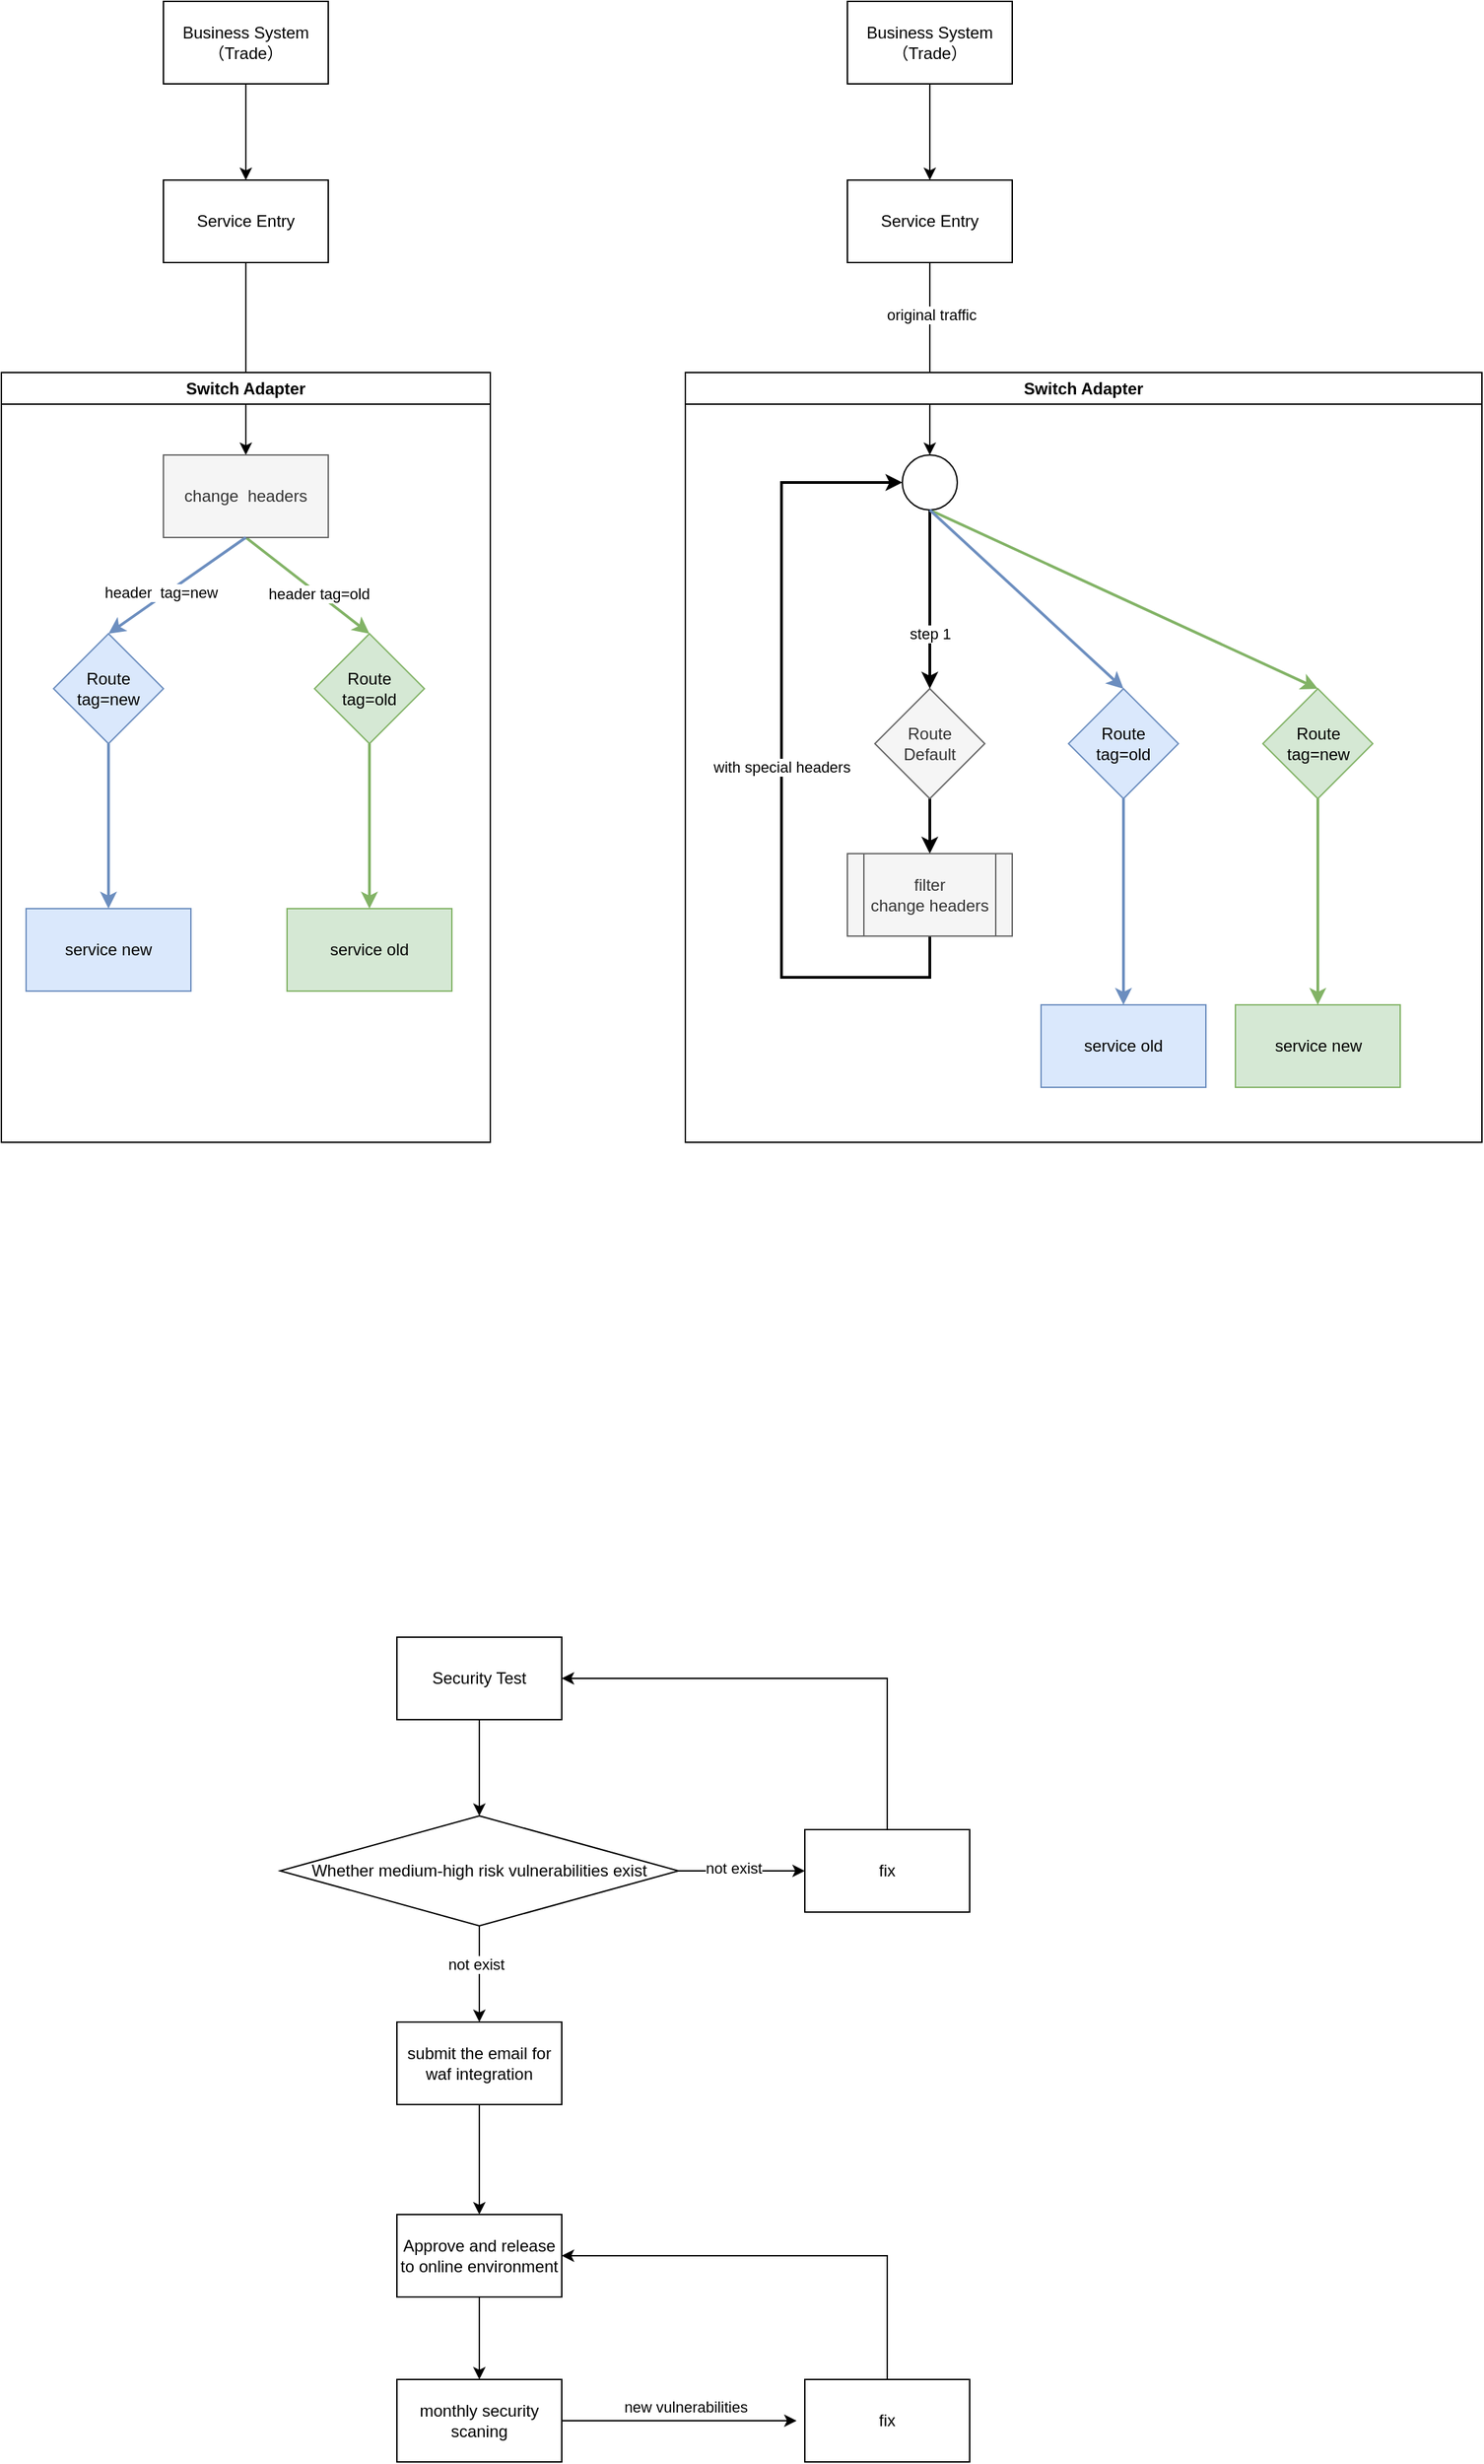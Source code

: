 <mxfile version="22.1.15" type="github">
  <diagram name="Page-1" id="VZDh278Wt5UdKUrzcfES">
    <mxGraphModel dx="1434" dy="1955" grid="1" gridSize="10" guides="1" tooltips="1" connect="1" arrows="1" fold="1" page="1" pageScale="1" pageWidth="827" pageHeight="1169" math="0" shadow="0">
      <root>
        <mxCell id="0" />
        <mxCell id="1" parent="0" />
        <mxCell id="DQOvFMF24zLV-i_NTMZE-4" style="edgeStyle=orthogonalEdgeStyle;rounded=0;orthogonalLoop=1;jettySize=auto;html=1;entryX=0.5;entryY=0;entryDx=0;entryDy=0;" parent="1" source="DQOvFMF24zLV-i_NTMZE-1" target="DQOvFMF24zLV-i_NTMZE-3" edge="1">
          <mxGeometry relative="1" as="geometry" />
        </mxCell>
        <mxCell id="DQOvFMF24zLV-i_NTMZE-1" value="Service Entry" style="rounded=0;whiteSpace=wrap;html=1;" parent="1" vertex="1">
          <mxGeometry x="360" y="60" width="120" height="60" as="geometry" />
        </mxCell>
        <mxCell id="DQOvFMF24zLV-i_NTMZE-2" value="Switch Adapter" style="swimlane;whiteSpace=wrap;html=1;" parent="1" vertex="1">
          <mxGeometry x="242" y="200" width="356" height="560" as="geometry" />
        </mxCell>
        <mxCell id="DQOvFMF24zLV-i_NTMZE-16" style="rounded=0;orthogonalLoop=1;jettySize=auto;html=1;entryX=0.5;entryY=0;entryDx=0;entryDy=0;exitX=0.5;exitY=1;exitDx=0;exitDy=0;fillColor=#d5e8d4;strokeColor=#82b366;strokeWidth=2;" parent="DQOvFMF24zLV-i_NTMZE-2" source="DQOvFMF24zLV-i_NTMZE-3" target="DQOvFMF24zLV-i_NTMZE-9" edge="1">
          <mxGeometry relative="1" as="geometry" />
        </mxCell>
        <mxCell id="epuK4Y_RtC_b2_PGxaGJ-13" value="header tag=old" style="edgeLabel;html=1;align=center;verticalAlign=middle;resizable=0;points=[];" parent="DQOvFMF24zLV-i_NTMZE-16" vertex="1" connectable="0">
          <mxGeometry x="0.177" relative="1" as="geometry">
            <mxPoint as="offset" />
          </mxGeometry>
        </mxCell>
        <mxCell id="DQOvFMF24zLV-i_NTMZE-3" value="change&amp;nbsp; headers" style="rounded=0;whiteSpace=wrap;html=1;fillColor=#f5f5f5;strokeColor=#666666;fontColor=#333333;" parent="DQOvFMF24zLV-i_NTMZE-2" vertex="1">
          <mxGeometry x="118" y="60" width="120" height="60" as="geometry" />
        </mxCell>
        <mxCell id="DQOvFMF24zLV-i_NTMZE-13" style="edgeStyle=orthogonalEdgeStyle;rounded=0;orthogonalLoop=1;jettySize=auto;html=1;entryX=0.5;entryY=0;entryDx=0;entryDy=0;fillColor=#dae8fc;strokeColor=#6c8ebf;strokeWidth=2;" parent="DQOvFMF24zLV-i_NTMZE-2" source="DQOvFMF24zLV-i_NTMZE-5" target="DQOvFMF24zLV-i_NTMZE-11" edge="1">
          <mxGeometry relative="1" as="geometry" />
        </mxCell>
        <mxCell id="DQOvFMF24zLV-i_NTMZE-5" value="Route&lt;br&gt;tag=new" style="rhombus;whiteSpace=wrap;html=1;fillColor=#dae8fc;strokeColor=#6c8ebf;" parent="DQOvFMF24zLV-i_NTMZE-2" vertex="1">
          <mxGeometry x="38" y="190" width="80" height="80" as="geometry" />
        </mxCell>
        <mxCell id="DQOvFMF24zLV-i_NTMZE-6" style="rounded=0;orthogonalLoop=1;jettySize=auto;html=1;entryX=0.5;entryY=0;entryDx=0;entryDy=0;exitX=0.5;exitY=1;exitDx=0;exitDy=0;fillColor=#dae8fc;strokeColor=#6c8ebf;strokeWidth=2;" parent="DQOvFMF24zLV-i_NTMZE-2" source="DQOvFMF24zLV-i_NTMZE-3" target="DQOvFMF24zLV-i_NTMZE-5" edge="1">
          <mxGeometry relative="1" as="geometry" />
        </mxCell>
        <mxCell id="epuK4Y_RtC_b2_PGxaGJ-12" value="header&amp;nbsp; tag=new" style="edgeLabel;html=1;align=center;verticalAlign=middle;resizable=0;points=[];" parent="DQOvFMF24zLV-i_NTMZE-6" vertex="1" connectable="0">
          <mxGeometry x="0.211" y="-3" relative="1" as="geometry">
            <mxPoint as="offset" />
          </mxGeometry>
        </mxCell>
        <mxCell id="DQOvFMF24zLV-i_NTMZE-14" value="" style="edgeStyle=orthogonalEdgeStyle;rounded=0;orthogonalLoop=1;jettySize=auto;html=1;entryX=0.5;entryY=0;entryDx=0;entryDy=0;exitX=0.5;exitY=1;exitDx=0;exitDy=0;fillColor=#d5e8d4;strokeColor=#82b366;strokeWidth=2;" parent="DQOvFMF24zLV-i_NTMZE-2" source="DQOvFMF24zLV-i_NTMZE-9" target="DQOvFMF24zLV-i_NTMZE-12" edge="1">
          <mxGeometry relative="1" as="geometry" />
        </mxCell>
        <mxCell id="DQOvFMF24zLV-i_NTMZE-9" value="Route&lt;br&gt;tag=old" style="rhombus;whiteSpace=wrap;html=1;fillColor=#d5e8d4;strokeColor=#82b366;" parent="DQOvFMF24zLV-i_NTMZE-2" vertex="1">
          <mxGeometry x="228" y="190" width="80" height="80" as="geometry" />
        </mxCell>
        <mxCell id="DQOvFMF24zLV-i_NTMZE-11" value="service new" style="rounded=0;whiteSpace=wrap;html=1;fillColor=#dae8fc;strokeColor=#6c8ebf;" parent="DQOvFMF24zLV-i_NTMZE-2" vertex="1">
          <mxGeometry x="18" y="390" width="120" height="60" as="geometry" />
        </mxCell>
        <mxCell id="DQOvFMF24zLV-i_NTMZE-12" value="service old" style="rounded=0;whiteSpace=wrap;html=1;fillColor=#d5e8d4;strokeColor=#82b366;" parent="DQOvFMF24zLV-i_NTMZE-2" vertex="1">
          <mxGeometry x="208" y="390" width="120" height="60" as="geometry" />
        </mxCell>
        <mxCell id="DQOvFMF24zLV-i_NTMZE-17" style="edgeStyle=orthogonalEdgeStyle;rounded=0;orthogonalLoop=1;jettySize=auto;html=1;entryX=0.5;entryY=0;entryDx=0;entryDy=0;" parent="1" source="DQOvFMF24zLV-i_NTMZE-18" edge="1">
          <mxGeometry relative="1" as="geometry">
            <mxPoint x="918" y="260" as="targetPoint" />
          </mxGeometry>
        </mxCell>
        <mxCell id="DQOvFMF24zLV-i_NTMZE-30" value="original traffic" style="edgeLabel;html=1;align=center;verticalAlign=middle;resizable=0;points=[];" parent="DQOvFMF24zLV-i_NTMZE-17" vertex="1" connectable="0">
          <mxGeometry x="-0.459" y="1" relative="1" as="geometry">
            <mxPoint as="offset" />
          </mxGeometry>
        </mxCell>
        <mxCell id="DQOvFMF24zLV-i_NTMZE-18" value="Service Entry" style="rounded=0;whiteSpace=wrap;html=1;" parent="1" vertex="1">
          <mxGeometry x="858" y="60" width="120" height="60" as="geometry" />
        </mxCell>
        <mxCell id="DQOvFMF24zLV-i_NTMZE-19" value="Switch Adapter" style="swimlane;whiteSpace=wrap;html=1;" parent="1" vertex="1">
          <mxGeometry x="740" y="200" width="580" height="560" as="geometry" />
        </mxCell>
        <mxCell id="DQOvFMF24zLV-i_NTMZE-32" style="edgeStyle=orthogonalEdgeStyle;rounded=0;orthogonalLoop=1;jettySize=auto;html=1;entryX=0.5;entryY=0;entryDx=0;entryDy=0;strokeWidth=2;" parent="DQOvFMF24zLV-i_NTMZE-19" source="DQOvFMF24zLV-i_NTMZE-27" target="DQOvFMF24zLV-i_NTMZE-31" edge="1">
          <mxGeometry relative="1" as="geometry">
            <mxPoint x="177" y="340" as="targetPoint" />
          </mxGeometry>
        </mxCell>
        <mxCell id="DQOvFMF24zLV-i_NTMZE-27" value="Route&lt;br&gt;Default" style="rhombus;whiteSpace=wrap;html=1;fillColor=#f5f5f5;fontColor=#333333;strokeColor=#666666;" parent="DQOvFMF24zLV-i_NTMZE-19" vertex="1">
          <mxGeometry x="138" y="230" width="80" height="80" as="geometry" />
        </mxCell>
        <mxCell id="DQOvFMF24zLV-i_NTMZE-40" style="edgeStyle=orthogonalEdgeStyle;rounded=0;orthogonalLoop=1;jettySize=auto;html=1;entryX=0;entryY=0.5;entryDx=0;entryDy=0;exitX=0.5;exitY=1;exitDx=0;exitDy=0;strokeWidth=2;" parent="DQOvFMF24zLV-i_NTMZE-19" source="DQOvFMF24zLV-i_NTMZE-31" target="DQOvFMF24zLV-i_NTMZE-36" edge="1">
          <mxGeometry relative="1" as="geometry">
            <Array as="points">
              <mxPoint x="178" y="440" />
              <mxPoint x="70" y="440" />
              <mxPoint x="70" y="80" />
            </Array>
          </mxGeometry>
        </mxCell>
        <mxCell id="epuK4Y_RtC_b2_PGxaGJ-1" value="with special headers" style="edgeLabel;html=1;align=center;verticalAlign=middle;resizable=0;points=[];" parent="DQOvFMF24zLV-i_NTMZE-40" vertex="1" connectable="0">
          <mxGeometry x="-0.087" y="-2" relative="1" as="geometry">
            <mxPoint x="-2" y="-24" as="offset" />
          </mxGeometry>
        </mxCell>
        <mxCell id="DQOvFMF24zLV-i_NTMZE-31" value="filter&lt;br&gt;change headers" style="shape=process;whiteSpace=wrap;html=1;backgroundOutline=1;fillColor=#f5f5f5;fontColor=#333333;strokeColor=#666666;" parent="DQOvFMF24zLV-i_NTMZE-19" vertex="1">
          <mxGeometry x="118" y="350" width="120" height="60" as="geometry" />
        </mxCell>
        <mxCell id="epuK4Y_RtC_b2_PGxaGJ-5" style="edgeStyle=orthogonalEdgeStyle;rounded=0;orthogonalLoop=1;jettySize=auto;html=1;entryX=0.5;entryY=0;entryDx=0;entryDy=0;fillColor=#dae8fc;strokeColor=#6c8ebf;strokeWidth=2;" parent="DQOvFMF24zLV-i_NTMZE-19" source="DQOvFMF24zLV-i_NTMZE-34" target="epuK4Y_RtC_b2_PGxaGJ-4" edge="1">
          <mxGeometry relative="1" as="geometry" />
        </mxCell>
        <mxCell id="DQOvFMF24zLV-i_NTMZE-34" value="Route&lt;br&gt;tag=old" style="rhombus;whiteSpace=wrap;html=1;fillColor=#dae8fc;strokeColor=#6c8ebf;" parent="DQOvFMF24zLV-i_NTMZE-19" vertex="1">
          <mxGeometry x="279" y="230" width="80" height="80" as="geometry" />
        </mxCell>
        <mxCell id="epuK4Y_RtC_b2_PGxaGJ-3" style="edgeStyle=orthogonalEdgeStyle;rounded=0;orthogonalLoop=1;jettySize=auto;html=1;entryX=0.5;entryY=0;entryDx=0;entryDy=0;fillColor=#d5e8d4;strokeColor=#82b366;strokeWidth=2;" parent="DQOvFMF24zLV-i_NTMZE-19" source="DQOvFMF24zLV-i_NTMZE-35" target="epuK4Y_RtC_b2_PGxaGJ-2" edge="1">
          <mxGeometry relative="1" as="geometry" />
        </mxCell>
        <mxCell id="DQOvFMF24zLV-i_NTMZE-35" value="Route&lt;br&gt;tag=new" style="rhombus;whiteSpace=wrap;html=1;fillColor=#d5e8d4;strokeColor=#82b366;" parent="DQOvFMF24zLV-i_NTMZE-19" vertex="1">
          <mxGeometry x="420.5" y="230" width="80" height="80" as="geometry" />
        </mxCell>
        <mxCell id="DQOvFMF24zLV-i_NTMZE-37" value="step 1" style="edgeStyle=orthogonalEdgeStyle;rounded=0;orthogonalLoop=1;jettySize=auto;html=1;entryX=0.5;entryY=0;entryDx=0;entryDy=0;strokeWidth=2;" parent="DQOvFMF24zLV-i_NTMZE-19" source="DQOvFMF24zLV-i_NTMZE-36" target="DQOvFMF24zLV-i_NTMZE-27" edge="1">
          <mxGeometry x="0.385" relative="1" as="geometry">
            <mxPoint as="offset" />
          </mxGeometry>
        </mxCell>
        <mxCell id="DQOvFMF24zLV-i_NTMZE-39" style="rounded=0;orthogonalLoop=1;jettySize=auto;html=1;entryX=0.5;entryY=0;entryDx=0;entryDy=0;exitX=0.5;exitY=1;exitDx=0;exitDy=0;fillColor=#d5e8d4;strokeColor=#82b366;strokeWidth=2;" parent="DQOvFMF24zLV-i_NTMZE-19" source="DQOvFMF24zLV-i_NTMZE-36" target="DQOvFMF24zLV-i_NTMZE-35" edge="1">
          <mxGeometry relative="1" as="geometry" />
        </mxCell>
        <mxCell id="DQOvFMF24zLV-i_NTMZE-36" value="" style="ellipse;whiteSpace=wrap;html=1;aspect=fixed;" parent="DQOvFMF24zLV-i_NTMZE-19" vertex="1">
          <mxGeometry x="158" y="60" width="40" height="40" as="geometry" />
        </mxCell>
        <mxCell id="DQOvFMF24zLV-i_NTMZE-38" style="rounded=0;orthogonalLoop=1;jettySize=auto;html=1;entryX=0.5;entryY=0;entryDx=0;entryDy=0;exitX=0.5;exitY=1;exitDx=0;exitDy=0;fillColor=#dae8fc;strokeColor=#6c8ebf;strokeWidth=2;" parent="DQOvFMF24zLV-i_NTMZE-19" source="DQOvFMF24zLV-i_NTMZE-36" target="DQOvFMF24zLV-i_NTMZE-34" edge="1">
          <mxGeometry relative="1" as="geometry" />
        </mxCell>
        <mxCell id="epuK4Y_RtC_b2_PGxaGJ-2" value="service new" style="rounded=0;whiteSpace=wrap;html=1;fillColor=#d5e8d4;strokeColor=#82b366;" parent="DQOvFMF24zLV-i_NTMZE-19" vertex="1">
          <mxGeometry x="400.5" y="460" width="120" height="60" as="geometry" />
        </mxCell>
        <mxCell id="epuK4Y_RtC_b2_PGxaGJ-4" value="service old" style="rounded=0;whiteSpace=wrap;html=1;fillColor=#dae8fc;strokeColor=#6c8ebf;" parent="DQOvFMF24zLV-i_NTMZE-19" vertex="1">
          <mxGeometry x="259" y="460" width="120" height="60" as="geometry" />
        </mxCell>
        <mxCell id="epuK4Y_RtC_b2_PGxaGJ-7" style="edgeStyle=orthogonalEdgeStyle;rounded=0;orthogonalLoop=1;jettySize=auto;html=1;entryX=0.5;entryY=0;entryDx=0;entryDy=0;" parent="1" source="epuK4Y_RtC_b2_PGxaGJ-6" target="DQOvFMF24zLV-i_NTMZE-18" edge="1">
          <mxGeometry relative="1" as="geometry" />
        </mxCell>
        <mxCell id="epuK4Y_RtC_b2_PGxaGJ-6" value="Business System&lt;br&gt;（Trade）" style="rounded=0;whiteSpace=wrap;html=1;" parent="1" vertex="1">
          <mxGeometry x="858" y="-70" width="120" height="60" as="geometry" />
        </mxCell>
        <mxCell id="epuK4Y_RtC_b2_PGxaGJ-9" style="edgeStyle=orthogonalEdgeStyle;rounded=0;orthogonalLoop=1;jettySize=auto;html=1;entryX=0.5;entryY=0;entryDx=0;entryDy=0;" parent="1" source="epuK4Y_RtC_b2_PGxaGJ-8" target="DQOvFMF24zLV-i_NTMZE-1" edge="1">
          <mxGeometry relative="1" as="geometry" />
        </mxCell>
        <mxCell id="epuK4Y_RtC_b2_PGxaGJ-8" value="Business System&lt;br&gt;（Trade）" style="rounded=0;whiteSpace=wrap;html=1;" parent="1" vertex="1">
          <mxGeometry x="360" y="-70" width="120" height="60" as="geometry" />
        </mxCell>
        <mxCell id="H9CweTlwJGZuhMT8cae2-3" style="edgeStyle=orthogonalEdgeStyle;rounded=0;orthogonalLoop=1;jettySize=auto;html=1;entryX=0.5;entryY=0;entryDx=0;entryDy=0;" edge="1" parent="1" source="H9CweTlwJGZuhMT8cae2-1" target="H9CweTlwJGZuhMT8cae2-2">
          <mxGeometry relative="1" as="geometry" />
        </mxCell>
        <mxCell id="H9CweTlwJGZuhMT8cae2-1" value="Security Test" style="rounded=0;whiteSpace=wrap;html=1;" vertex="1" parent="1">
          <mxGeometry x="530" y="1120" width="120" height="60" as="geometry" />
        </mxCell>
        <mxCell id="H9CweTlwJGZuhMT8cae2-9" style="edgeStyle=orthogonalEdgeStyle;rounded=0;orthogonalLoop=1;jettySize=auto;html=1;entryX=0;entryY=0.5;entryDx=0;entryDy=0;" edge="1" parent="1" source="H9CweTlwJGZuhMT8cae2-2" target="H9CweTlwJGZuhMT8cae2-8">
          <mxGeometry relative="1" as="geometry" />
        </mxCell>
        <mxCell id="H9CweTlwJGZuhMT8cae2-10" value="not exist" style="edgeLabel;html=1;align=center;verticalAlign=middle;resizable=0;points=[];" vertex="1" connectable="0" parent="H9CweTlwJGZuhMT8cae2-9">
          <mxGeometry x="-0.13" y="2" relative="1" as="geometry">
            <mxPoint as="offset" />
          </mxGeometry>
        </mxCell>
        <mxCell id="H9CweTlwJGZuhMT8cae2-13" style="edgeStyle=orthogonalEdgeStyle;rounded=0;orthogonalLoop=1;jettySize=auto;html=1;entryX=0.5;entryY=0;entryDx=0;entryDy=0;" edge="1" parent="1" source="H9CweTlwJGZuhMT8cae2-2" target="H9CweTlwJGZuhMT8cae2-4">
          <mxGeometry relative="1" as="geometry" />
        </mxCell>
        <mxCell id="H9CweTlwJGZuhMT8cae2-16" value="not exist&amp;nbsp;" style="edgeLabel;html=1;align=center;verticalAlign=middle;resizable=0;points=[];" vertex="1" connectable="0" parent="H9CweTlwJGZuhMT8cae2-13">
          <mxGeometry x="-0.2" y="-1" relative="1" as="geometry">
            <mxPoint as="offset" />
          </mxGeometry>
        </mxCell>
        <mxCell id="H9CweTlwJGZuhMT8cae2-2" value="&lt;div&gt;Whether medium-high risk vulnerabilities exist&lt;/div&gt;" style="rhombus;whiteSpace=wrap;html=1;" vertex="1" parent="1">
          <mxGeometry x="445" y="1250" width="290" height="80" as="geometry" />
        </mxCell>
        <mxCell id="H9CweTlwJGZuhMT8cae2-14" style="edgeStyle=orthogonalEdgeStyle;rounded=0;orthogonalLoop=1;jettySize=auto;html=1;entryX=0.5;entryY=0;entryDx=0;entryDy=0;" edge="1" parent="1" source="H9CweTlwJGZuhMT8cae2-4" target="H9CweTlwJGZuhMT8cae2-5">
          <mxGeometry relative="1" as="geometry" />
        </mxCell>
        <mxCell id="H9CweTlwJGZuhMT8cae2-4" value="submit the email for waf integration" style="rounded=0;whiteSpace=wrap;html=1;" vertex="1" parent="1">
          <mxGeometry x="530" y="1400" width="120" height="60" as="geometry" />
        </mxCell>
        <mxCell id="H9CweTlwJGZuhMT8cae2-15" style="edgeStyle=orthogonalEdgeStyle;rounded=0;orthogonalLoop=1;jettySize=auto;html=1;entryX=0.5;entryY=0;entryDx=0;entryDy=0;" edge="1" parent="1" source="H9CweTlwJGZuhMT8cae2-5" target="H9CweTlwJGZuhMT8cae2-6">
          <mxGeometry relative="1" as="geometry" />
        </mxCell>
        <mxCell id="H9CweTlwJGZuhMT8cae2-5" value="Approve and release to online environment" style="rounded=0;whiteSpace=wrap;html=1;" vertex="1" parent="1">
          <mxGeometry x="530" y="1540" width="120" height="60" as="geometry" />
        </mxCell>
        <mxCell id="H9CweTlwJGZuhMT8cae2-6" value="monthly security scaning" style="rounded=0;whiteSpace=wrap;html=1;" vertex="1" parent="1">
          <mxGeometry x="530" y="1660" width="120" height="60" as="geometry" />
        </mxCell>
        <mxCell id="H9CweTlwJGZuhMT8cae2-18" style="edgeStyle=orthogonalEdgeStyle;rounded=0;orthogonalLoop=1;jettySize=auto;html=1;entryX=1;entryY=0.5;entryDx=0;entryDy=0;exitX=0.5;exitY=0;exitDx=0;exitDy=0;" edge="1" parent="1" source="H9CweTlwJGZuhMT8cae2-7" target="H9CweTlwJGZuhMT8cae2-5">
          <mxGeometry relative="1" as="geometry" />
        </mxCell>
        <mxCell id="H9CweTlwJGZuhMT8cae2-7" value="fix" style="rounded=0;whiteSpace=wrap;html=1;" vertex="1" parent="1">
          <mxGeometry x="827" y="1660" width="120" height="60" as="geometry" />
        </mxCell>
        <mxCell id="H9CweTlwJGZuhMT8cae2-17" style="edgeStyle=orthogonalEdgeStyle;rounded=0;orthogonalLoop=1;jettySize=auto;html=1;entryX=1;entryY=0.5;entryDx=0;entryDy=0;" edge="1" parent="1" source="H9CweTlwJGZuhMT8cae2-8" target="H9CweTlwJGZuhMT8cae2-1">
          <mxGeometry relative="1" as="geometry">
            <Array as="points">
              <mxPoint x="887" y="1150" />
            </Array>
          </mxGeometry>
        </mxCell>
        <mxCell id="H9CweTlwJGZuhMT8cae2-8" value="fix" style="rounded=0;whiteSpace=wrap;html=1;" vertex="1" parent="1">
          <mxGeometry x="827" y="1260" width="120" height="60" as="geometry" />
        </mxCell>
        <mxCell id="H9CweTlwJGZuhMT8cae2-11" style="edgeStyle=orthogonalEdgeStyle;rounded=0;orthogonalLoop=1;jettySize=auto;html=1;entryX=-0.05;entryY=0.5;entryDx=0;entryDy=0;entryPerimeter=0;" edge="1" parent="1" source="H9CweTlwJGZuhMT8cae2-6" target="H9CweTlwJGZuhMT8cae2-7">
          <mxGeometry relative="1" as="geometry" />
        </mxCell>
        <mxCell id="H9CweTlwJGZuhMT8cae2-12" value="new vulnerabilities" style="edgeLabel;html=1;align=center;verticalAlign=middle;resizable=0;points=[];" vertex="1" connectable="0" parent="H9CweTlwJGZuhMT8cae2-11">
          <mxGeometry x="0.041" relative="1" as="geometry">
            <mxPoint x="1" y="-10" as="offset" />
          </mxGeometry>
        </mxCell>
      </root>
    </mxGraphModel>
  </diagram>
</mxfile>
